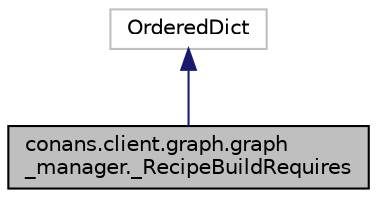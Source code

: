 digraph "conans.client.graph.graph_manager._RecipeBuildRequires"
{
 // LATEX_PDF_SIZE
  edge [fontname="Helvetica",fontsize="10",labelfontname="Helvetica",labelfontsize="10"];
  node [fontname="Helvetica",fontsize="10",shape=record];
  Node1 [label="conans.client.graph.graph\l_manager._RecipeBuildRequires",height=0.2,width=0.4,color="black", fillcolor="grey75", style="filled", fontcolor="black",tooltip=" "];
  Node2 -> Node1 [dir="back",color="midnightblue",fontsize="10",style="solid"];
  Node2 [label="OrderedDict",height=0.2,width=0.4,color="grey75", fillcolor="white", style="filled",tooltip=" "];
}
